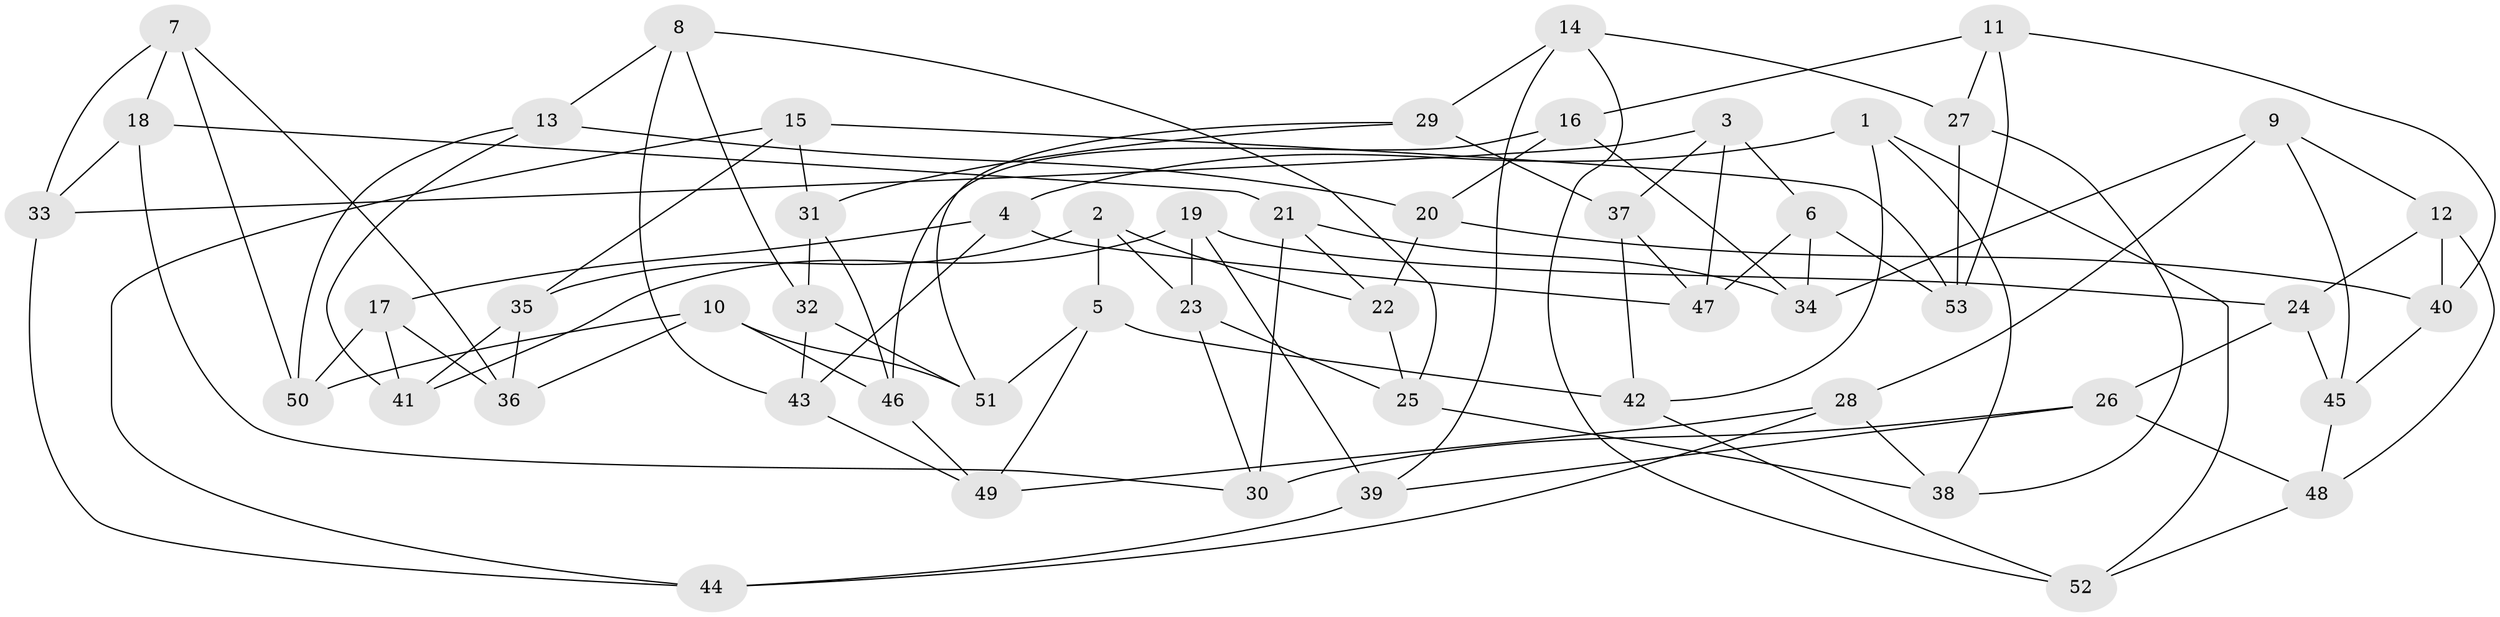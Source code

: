 // coarse degree distribution, {4: 0.65625, 8: 0.15625, 9: 0.03125, 1: 0.03125, 3: 0.125}
// Generated by graph-tools (version 1.1) at 2025/53/03/04/25 22:53:55]
// undirected, 53 vertices, 106 edges
graph export_dot {
  node [color=gray90,style=filled];
  1;
  2;
  3;
  4;
  5;
  6;
  7;
  8;
  9;
  10;
  11;
  12;
  13;
  14;
  15;
  16;
  17;
  18;
  19;
  20;
  21;
  22;
  23;
  24;
  25;
  26;
  27;
  28;
  29;
  30;
  31;
  32;
  33;
  34;
  35;
  36;
  37;
  38;
  39;
  40;
  41;
  42;
  43;
  44;
  45;
  46;
  47;
  48;
  49;
  50;
  51;
  52;
  53;
  1 -- 52;
  1 -- 4;
  1 -- 42;
  1 -- 38;
  2 -- 5;
  2 -- 22;
  2 -- 23;
  2 -- 35;
  3 -- 47;
  3 -- 37;
  3 -- 6;
  3 -- 33;
  4 -- 17;
  4 -- 47;
  4 -- 43;
  5 -- 42;
  5 -- 49;
  5 -- 51;
  6 -- 53;
  6 -- 34;
  6 -- 47;
  7 -- 33;
  7 -- 18;
  7 -- 50;
  7 -- 36;
  8 -- 32;
  8 -- 13;
  8 -- 25;
  8 -- 43;
  9 -- 45;
  9 -- 12;
  9 -- 34;
  9 -- 28;
  10 -- 51;
  10 -- 46;
  10 -- 36;
  10 -- 50;
  11 -- 27;
  11 -- 53;
  11 -- 16;
  11 -- 40;
  12 -- 48;
  12 -- 24;
  12 -- 40;
  13 -- 20;
  13 -- 50;
  13 -- 41;
  14 -- 39;
  14 -- 27;
  14 -- 29;
  14 -- 52;
  15 -- 53;
  15 -- 44;
  15 -- 35;
  15 -- 31;
  16 -- 20;
  16 -- 34;
  16 -- 46;
  17 -- 36;
  17 -- 41;
  17 -- 50;
  18 -- 30;
  18 -- 33;
  18 -- 21;
  19 -- 23;
  19 -- 39;
  19 -- 41;
  19 -- 24;
  20 -- 40;
  20 -- 22;
  21 -- 22;
  21 -- 34;
  21 -- 30;
  22 -- 25;
  23 -- 30;
  23 -- 25;
  24 -- 45;
  24 -- 26;
  25 -- 38;
  26 -- 48;
  26 -- 30;
  26 -- 39;
  27 -- 53;
  27 -- 38;
  28 -- 49;
  28 -- 44;
  28 -- 38;
  29 -- 31;
  29 -- 51;
  29 -- 37;
  31 -- 32;
  31 -- 46;
  32 -- 51;
  32 -- 43;
  33 -- 44;
  35 -- 41;
  35 -- 36;
  37 -- 42;
  37 -- 47;
  39 -- 44;
  40 -- 45;
  42 -- 52;
  43 -- 49;
  45 -- 48;
  46 -- 49;
  48 -- 52;
}

